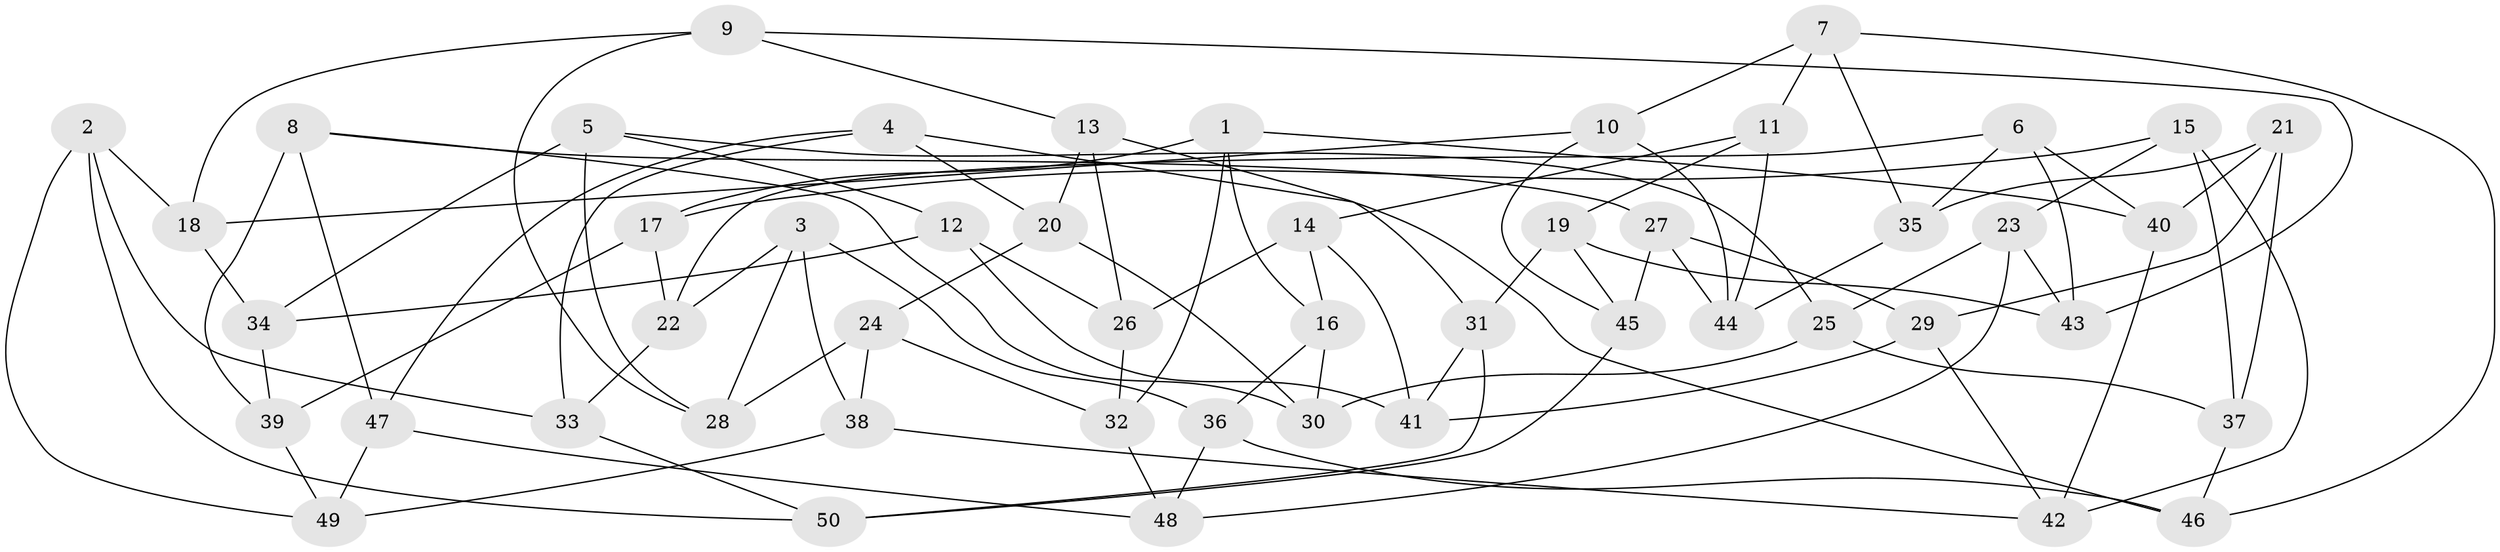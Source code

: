 // Generated by graph-tools (version 1.1) at 2025/56/03/09/25 04:56:38]
// undirected, 50 vertices, 100 edges
graph export_dot {
graph [start="1"]
  node [color=gray90,style=filled];
  1;
  2;
  3;
  4;
  5;
  6;
  7;
  8;
  9;
  10;
  11;
  12;
  13;
  14;
  15;
  16;
  17;
  18;
  19;
  20;
  21;
  22;
  23;
  24;
  25;
  26;
  27;
  28;
  29;
  30;
  31;
  32;
  33;
  34;
  35;
  36;
  37;
  38;
  39;
  40;
  41;
  42;
  43;
  44;
  45;
  46;
  47;
  48;
  49;
  50;
  1 -- 16;
  1 -- 40;
  1 -- 32;
  1 -- 17;
  2 -- 18;
  2 -- 49;
  2 -- 50;
  2 -- 33;
  3 -- 22;
  3 -- 36;
  3 -- 28;
  3 -- 38;
  4 -- 20;
  4 -- 46;
  4 -- 33;
  4 -- 47;
  5 -- 25;
  5 -- 28;
  5 -- 12;
  5 -- 34;
  6 -- 43;
  6 -- 22;
  6 -- 35;
  6 -- 40;
  7 -- 35;
  7 -- 46;
  7 -- 10;
  7 -- 11;
  8 -- 27;
  8 -- 47;
  8 -- 30;
  8 -- 39;
  9 -- 18;
  9 -- 43;
  9 -- 28;
  9 -- 13;
  10 -- 44;
  10 -- 45;
  10 -- 18;
  11 -- 19;
  11 -- 44;
  11 -- 14;
  12 -- 41;
  12 -- 34;
  12 -- 26;
  13 -- 26;
  13 -- 31;
  13 -- 20;
  14 -- 16;
  14 -- 41;
  14 -- 26;
  15 -- 42;
  15 -- 23;
  15 -- 37;
  15 -- 17;
  16 -- 30;
  16 -- 36;
  17 -- 22;
  17 -- 39;
  18 -- 34;
  19 -- 45;
  19 -- 43;
  19 -- 31;
  20 -- 30;
  20 -- 24;
  21 -- 37;
  21 -- 35;
  21 -- 40;
  21 -- 29;
  22 -- 33;
  23 -- 43;
  23 -- 48;
  23 -- 25;
  24 -- 38;
  24 -- 28;
  24 -- 32;
  25 -- 30;
  25 -- 37;
  26 -- 32;
  27 -- 44;
  27 -- 45;
  27 -- 29;
  29 -- 41;
  29 -- 42;
  31 -- 50;
  31 -- 41;
  32 -- 48;
  33 -- 50;
  34 -- 39;
  35 -- 44;
  36 -- 46;
  36 -- 48;
  37 -- 46;
  38 -- 49;
  38 -- 42;
  39 -- 49;
  40 -- 42;
  45 -- 50;
  47 -- 48;
  47 -- 49;
}
